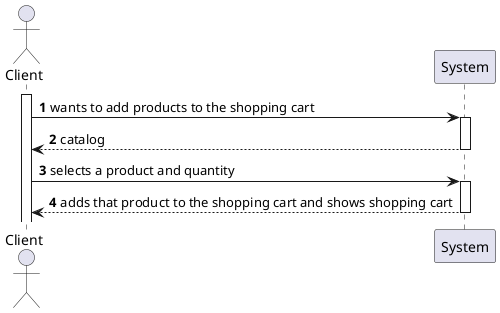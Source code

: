 @startuml
'https://plantuml.com/sequence-diagram

autonumber

actor "Client" as C
activate C

C -> System: wants to add products to the shopping cart
activate System

System --> C: catalog
deactivate System


C -> System: selects a product and quantity
activate System


System -->C: adds that product to the shopping cart and shows shopping cart
deactivate System
@enduml